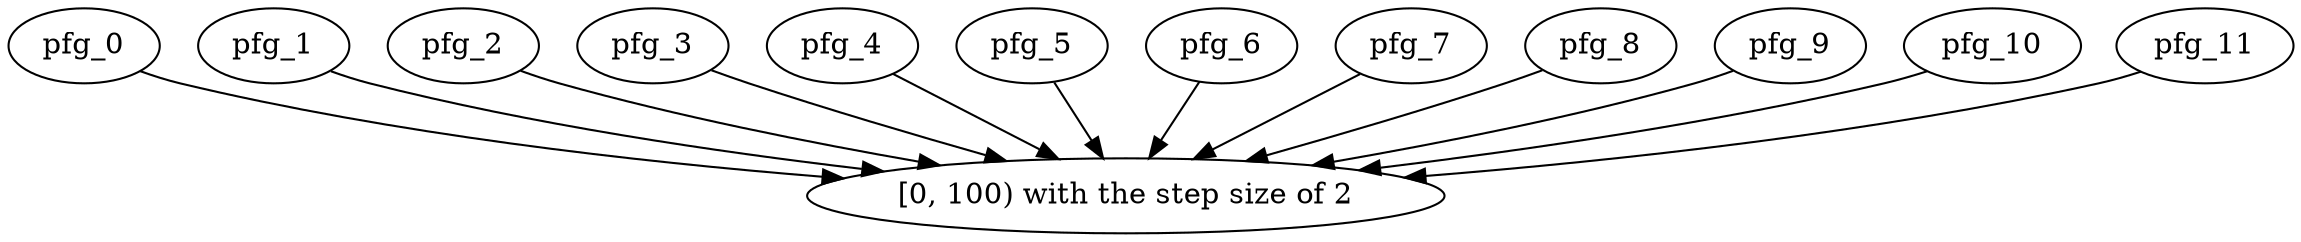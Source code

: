 digraph Taskflow {
p0xce2720[label="[0, 100) with the step size of 2" ];
p0x7f322c000b50[label="pfg_0" ];
p0x7f322c000b50 -> p0xce2720;
p0x7f322c000c58[label="pfg_1" ];
p0x7f322c000c58 -> p0xce2720;
p0x7f322c000d60[label="pfg_2" ];
p0x7f322c000d60 -> p0xce2720;
p0x7f322c000e68[label="pfg_3" ];
p0x7f322c000e68 -> p0xce2720;
p0x7f322c000f70[label="pfg_4" ];
p0x7f322c000f70 -> p0xce2720;
p0x7f322c001078[label="pfg_5" ];
p0x7f322c001078 -> p0xce2720;
p0x7f322c001180[label="pfg_6" ];
p0x7f322c001180 -> p0xce2720;
p0x7f322c001288[label="pfg_7" ];
p0x7f322c001288 -> p0xce2720;
p0x7f322c001390[label="pfg_8" ];
p0x7f322c001390 -> p0xce2720;
p0x7f322c001498[label="pfg_9" ];
p0x7f322c001498 -> p0xce2720;
p0x7f322c0015a0[label="pfg_10" ];
p0x7f322c0015a0 -> p0xce2720;
p0x7f322c0016a8[label="pfg_11" ];
p0x7f322c0016a8 -> p0xce2720;
}
